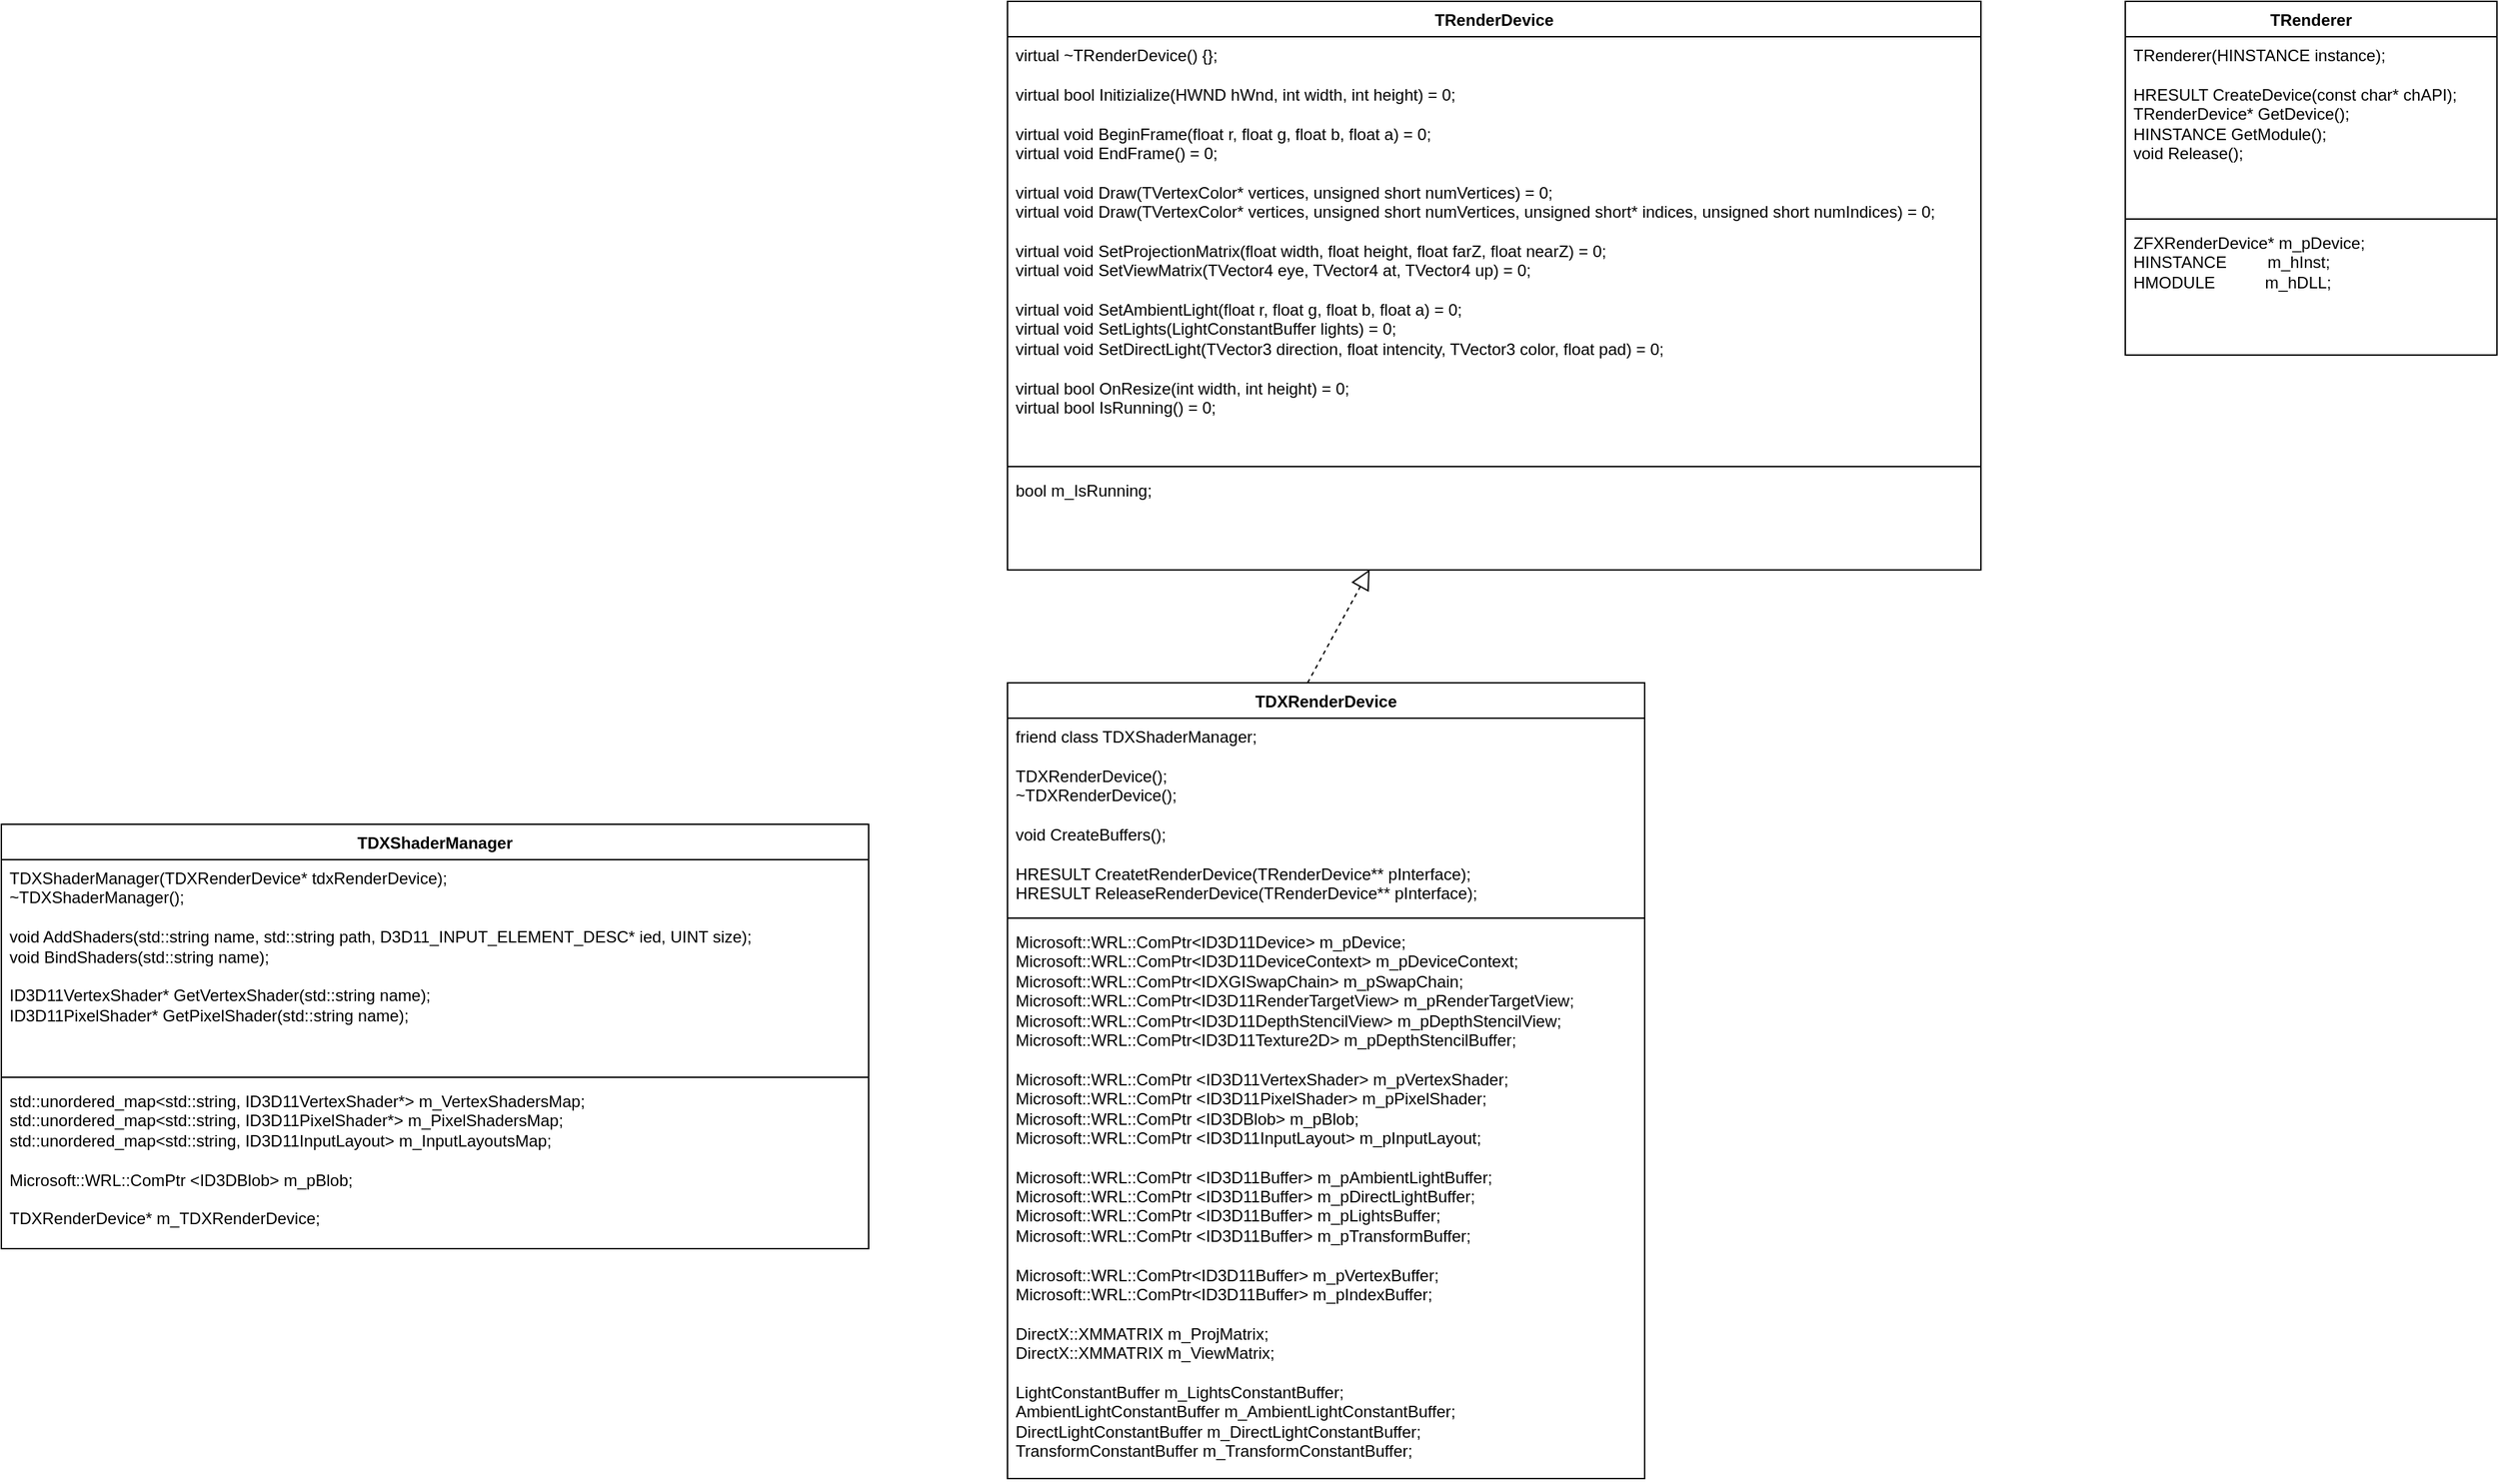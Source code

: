 <mxfile version="24.8.3">
  <diagram name="Страница — 1" id="iS9kPeVT_qTxmNW6HSiJ">
    <mxGraphModel dx="3190" dy="1303" grid="1" gridSize="13" guides="1" tooltips="1" connect="1" arrows="1" fold="1" page="0" pageScale="1" pageWidth="827" pageHeight="1169" background="none" math="0" shadow="0">
      <root>
        <mxCell id="0" />
        <mxCell id="1" parent="0" />
        <mxCell id="LnMvlJYZvyKWMzvUD1xX-2" value="TRenderDevice" style="swimlane;fontStyle=1;align=center;verticalAlign=top;childLayout=stackLayout;horizontal=1;startSize=26;horizontalStack=0;resizeParent=1;resizeParentMax=0;resizeLast=0;collapsible=1;marginBottom=0;whiteSpace=wrap;html=1;" parent="1" vertex="1">
          <mxGeometry x="50" y="71" width="715" height="418" as="geometry" />
        </mxCell>
        <mxCell id="LnMvlJYZvyKWMzvUD1xX-3" value="&lt;div&gt;virtual ~TRenderDevice() {};&lt;br&gt;&lt;/div&gt;&lt;div&gt;&lt;br&gt;&lt;/div&gt;&lt;div&gt;virtual bool Initizialize(HWND hWnd, int width, int height) = 0;&lt;/div&gt;&lt;div&gt;&lt;br&gt;&lt;/div&gt;&lt;div&gt;virtual void BeginFrame(float r, float g, float b, float a) = 0;&lt;/div&gt;&lt;div&gt;virtual void EndFrame() = 0;&lt;/div&gt;&lt;div&gt;&lt;br&gt;&lt;/div&gt;&lt;div&gt;virtual void Draw(TVertexColor* vertices, unsigned short numVertices) = 0;&lt;br&gt;&lt;/div&gt;&lt;div&gt;virtual void Draw(TVertexColor* vertices, unsigned short numVertices, unsigned short* indices, unsigned short numIndices) = 0;&lt;br&gt;&lt;/div&gt;&lt;div&gt;&lt;br&gt;&lt;/div&gt;&lt;div&gt;virtual void SetProjectionMatrix(float width, float height, float farZ, float nearZ) = 0;&lt;/div&gt;&lt;div&gt;virtual void SetViewMatrix(TVector4 eye, TVector4 at, TVector4 up) = 0;&lt;br&gt;&lt;/div&gt;&lt;div&gt;&lt;br&gt;&lt;/div&gt;&lt;div&gt;virtual void SetAmbientLight(float r, float g, float b, float a) = 0;&lt;/div&gt;&lt;div&gt;virtual void SetLights(LightConstantBuffer lights) = 0;&lt;/div&gt;&lt;div&gt;virtual void SetDirectLight(TVector3 direction, float intencity, TVector3 color, float pad) = 0;&lt;br&gt;&lt;/div&gt;&lt;div&gt;&lt;br&gt;&lt;/div&gt;&lt;div&gt;virtual bool OnResize(int width, int height) = 0;&lt;/div&gt;&lt;div&gt;virtual bool IsRunning() = 0;&lt;br&gt;&lt;/div&gt;" style="text;strokeColor=none;fillColor=none;align=left;verticalAlign=top;spacingLeft=4;spacingRight=4;overflow=hidden;rotatable=0;points=[[0,0.5],[1,0.5]];portConstraint=eastwest;whiteSpace=wrap;html=1;" parent="LnMvlJYZvyKWMzvUD1xX-2" vertex="1">
          <mxGeometry y="26" width="715" height="312" as="geometry" />
        </mxCell>
        <mxCell id="LnMvlJYZvyKWMzvUD1xX-4" value="" style="line;strokeWidth=1;fillColor=none;align=left;verticalAlign=middle;spacingTop=-1;spacingLeft=3;spacingRight=3;rotatable=0;labelPosition=right;points=[];portConstraint=eastwest;strokeColor=inherit;" parent="LnMvlJYZvyKWMzvUD1xX-2" vertex="1">
          <mxGeometry y="338" width="715" height="8" as="geometry" />
        </mxCell>
        <mxCell id="LnMvlJYZvyKWMzvUD1xX-5" value="&lt;div&gt;bool m_IsRunning;&lt;br&gt;&lt;/div&gt;" style="text;strokeColor=none;fillColor=none;align=left;verticalAlign=top;spacingLeft=4;spacingRight=4;overflow=hidden;rotatable=0;points=[[0,0.5],[1,0.5]];portConstraint=eastwest;whiteSpace=wrap;html=1;" parent="LnMvlJYZvyKWMzvUD1xX-2" vertex="1">
          <mxGeometry y="346" width="715" height="72" as="geometry" />
        </mxCell>
        <mxCell id="LnMvlJYZvyKWMzvUD1xX-13" value="" style="endArrow=block;dashed=1;endFill=0;endSize=12;html=1;rounded=0;entryX=0.372;entryY=0.997;entryDx=0;entryDy=0;entryPerimeter=0;exitX=0.471;exitY=0;exitDx=0;exitDy=0;exitPerimeter=0;" parent="1" source="cNzNoUKR5_ti7T2eS_Fg-1" target="LnMvlJYZvyKWMzvUD1xX-5" edge="1">
          <mxGeometry width="160" relative="1" as="geometry">
            <mxPoint x="319" y="529" as="sourcePoint" />
            <mxPoint x="500" y="320" as="targetPoint" />
          </mxGeometry>
        </mxCell>
        <mxCell id="cNzNoUKR5_ti7T2eS_Fg-1" value="TDXRenderDevice" style="swimlane;fontStyle=1;align=center;verticalAlign=top;childLayout=stackLayout;horizontal=1;startSize=26;horizontalStack=0;resizeParent=1;resizeParentMax=0;resizeLast=0;collapsible=1;marginBottom=0;whiteSpace=wrap;html=1;" parent="1" vertex="1">
          <mxGeometry x="50" y="572" width="468" height="585" as="geometry" />
        </mxCell>
        <mxCell id="cNzNoUKR5_ti7T2eS_Fg-2" value="&lt;div&gt;friend class TDXShaderManager;&lt;br&gt;&lt;/div&gt;&lt;div&gt;&lt;br&gt;&lt;/div&gt;&lt;div&gt;TDXRenderDevice();&lt;/div&gt;&lt;div&gt;~TDXRenderDevice();&lt;/div&gt;&lt;div&gt;&lt;br&gt;&lt;/div&gt;&lt;div&gt;void CreateBuffers();&lt;br&gt;&lt;/div&gt;&lt;div&gt;&lt;br&gt;&lt;/div&gt;&lt;div&gt;HRESULT CreatetRenderDevice(TRenderDevice** pInterface);&amp;nbsp;&amp;nbsp;&amp;nbsp;&amp;nbsp;&lt;/div&gt;&lt;div&gt;HRESULT ReleaseRenderDevice(TRenderDevice** pInterface);&lt;br&gt;&lt;br&gt;&lt;/div&gt;" style="text;strokeColor=none;fillColor=none;align=left;verticalAlign=top;spacingLeft=4;spacingRight=4;overflow=hidden;rotatable=0;points=[[0,0.5],[1,0.5]];portConstraint=eastwest;whiteSpace=wrap;html=1;" parent="cNzNoUKR5_ti7T2eS_Fg-1" vertex="1">
          <mxGeometry y="26" width="468" height="143" as="geometry" />
        </mxCell>
        <mxCell id="cNzNoUKR5_ti7T2eS_Fg-3" value="" style="line;strokeWidth=1;fillColor=none;align=left;verticalAlign=middle;spacingTop=-1;spacingLeft=3;spacingRight=3;rotatable=0;labelPosition=right;points=[];portConstraint=eastwest;strokeColor=inherit;" parent="cNzNoUKR5_ti7T2eS_Fg-1" vertex="1">
          <mxGeometry y="169" width="468" height="8" as="geometry" />
        </mxCell>
        <mxCell id="cNzNoUKR5_ti7T2eS_Fg-4" value="&lt;div&gt;Microsoft::WRL::ComPtr&amp;lt;ID3D11Device&amp;gt; m_pDevice; Microsoft::WRL::ComPtr&amp;lt;ID3D11DeviceContext&amp;gt; m_pDeviceContext; Microsoft::WRL::ComPtr&amp;lt;IDXGISwapChain&amp;gt; m_pSwapChain; Microsoft::WRL::ComPtr&amp;lt;ID3D11RenderTargetView&amp;gt; m_pRenderTargetView; Microsoft::WRL::ComPtr&amp;lt;ID3D11DepthStencilView&amp;gt; m_pDepthStencilView; Microsoft::WRL::ComPtr&amp;lt;ID3D11Texture2D&amp;gt; m_pDepthStencilBuffer;&lt;/div&gt;&lt;div&gt;&lt;br&gt;&lt;/div&gt;&lt;div&gt;Microsoft::WRL::ComPtr &amp;lt;ID3D11VertexShader&amp;gt; m_pVertexShader;&lt;br&gt;Microsoft::WRL::ComPtr &amp;lt;ID3D11PixelShader&amp;gt; m_pPixelShader;&lt;br&gt;Microsoft::WRL::ComPtr &amp;lt;ID3DBlob&amp;gt; m_pBlob;&lt;br&gt;Microsoft::WRL::ComPtr &amp;lt;ID3D11InputLayout&amp;gt; m_pInputLayout;&lt;br&gt;&lt;/div&gt;&lt;div&gt;&lt;br&gt;&lt;/div&gt;&lt;div&gt;Microsoft::WRL::ComPtr &amp;lt;ID3D11Buffer&amp;gt; m_pAmbientLightBuffer;&lt;/div&gt;&lt;div&gt;Microsoft::WRL::ComPtr &amp;lt;ID3D11Buffer&amp;gt; m_pDirectLightBuffer;&lt;br&gt;&lt;/div&gt;&lt;div&gt;Microsoft::WRL::ComPtr &amp;lt;ID3D11Buffer&amp;gt; m_pLightsBuffer;&lt;br&gt;&lt;/div&gt;&lt;div&gt;Microsoft::WRL::ComPtr &amp;lt;ID3D11Buffer&amp;gt; m_pTransformBuffer;&lt;br&gt;&lt;br&gt;Microsoft::WRL::ComPtr&amp;lt;ID3D11Buffer&amp;gt; m_pVertexBuffer;&lt;br&gt;Microsoft::WRL::ComPtr&amp;lt;ID3D11Buffer&amp;gt; m_pIndexBuffer;&lt;br&gt;&lt;/div&gt;&lt;div&gt;&lt;br&gt;&lt;/div&gt;&lt;div&gt;DirectX::XMMATRIX m_ProjMatrix;&lt;br&gt;DirectX::XMMATRIX m_ViewMatrix;&lt;br&gt;&lt;/div&gt;&lt;div&gt;&lt;br&gt;&lt;/div&gt;&lt;div&gt;LightConstantBuffer m_LightsConstantBuffer;&lt;br&gt;AmbientLightConstantBuffer m_AmbientLightConstantBuffer;&lt;/div&gt;&lt;div&gt;DirectLightConstantBuffer m_DirectLightConstantBuffer;&lt;br&gt;TransformConstantBuffer m_TransformConstantBuffer;&lt;/div&gt;" style="text;strokeColor=none;fillColor=none;align=left;verticalAlign=top;spacingLeft=4;spacingRight=4;overflow=hidden;rotatable=0;points=[[0,0.5],[1,0.5]];portConstraint=eastwest;whiteSpace=wrap;html=1;" parent="cNzNoUKR5_ti7T2eS_Fg-1" vertex="1">
          <mxGeometry y="177" width="468" height="408" as="geometry" />
        </mxCell>
        <mxCell id="cNzNoUKR5_ti7T2eS_Fg-5" value="TRenderer" style="swimlane;fontStyle=1;align=center;verticalAlign=top;childLayout=stackLayout;horizontal=1;startSize=26;horizontalStack=0;resizeParent=1;resizeParentMax=0;resizeLast=0;collapsible=1;marginBottom=0;whiteSpace=wrap;html=1;" parent="1" vertex="1">
          <mxGeometry x="871" y="71" width="273" height="260" as="geometry" />
        </mxCell>
        <mxCell id="cNzNoUKR5_ti7T2eS_Fg-6" value="&lt;div&gt;TRenderer(HINSTANCE instance);&lt;/div&gt;&lt;div&gt;&lt;br&gt;&lt;/div&gt;&lt;div&gt;HRESULT CreateDevice(const char* chAPI);&lt;/div&gt;&lt;div&gt;TRenderDevice* GetDevice();&lt;/div&gt;&lt;div&gt;HINSTANCE GetModule();&lt;/div&gt;&lt;div&gt;void Release();&lt;br&gt;&lt;/div&gt;" style="text;strokeColor=none;fillColor=none;align=left;verticalAlign=top;spacingLeft=4;spacingRight=4;overflow=hidden;rotatable=0;points=[[0,0.5],[1,0.5]];portConstraint=eastwest;whiteSpace=wrap;html=1;" parent="cNzNoUKR5_ti7T2eS_Fg-5" vertex="1">
          <mxGeometry y="26" width="273" height="130" as="geometry" />
        </mxCell>
        <mxCell id="cNzNoUKR5_ti7T2eS_Fg-7" value="" style="line;strokeWidth=1;fillColor=none;align=left;verticalAlign=middle;spacingTop=-1;spacingLeft=3;spacingRight=3;rotatable=0;labelPosition=right;points=[];portConstraint=eastwest;strokeColor=inherit;" parent="cNzNoUKR5_ti7T2eS_Fg-5" vertex="1">
          <mxGeometry y="156" width="273" height="8" as="geometry" />
        </mxCell>
        <mxCell id="cNzNoUKR5_ti7T2eS_Fg-8" value="ZFXRenderDevice* m_pDevice;&lt;br&gt;HINSTANCE&amp;nbsp;&amp;nbsp;&amp;nbsp;&amp;nbsp;&amp;nbsp;&amp;nbsp;&amp;nbsp;&amp;nbsp; m_hInst;&lt;br&gt;HMODULE&amp;nbsp;&amp;nbsp;&amp;nbsp;&amp;nbsp;&amp;nbsp;&amp;nbsp;&amp;nbsp;&amp;nbsp;&amp;nbsp;&amp;nbsp; m_hDLL;" style="text;strokeColor=none;fillColor=none;align=left;verticalAlign=top;spacingLeft=4;spacingRight=4;overflow=hidden;rotatable=0;points=[[0,0.5],[1,0.5]];portConstraint=eastwest;whiteSpace=wrap;html=1;" parent="cNzNoUKR5_ti7T2eS_Fg-5" vertex="1">
          <mxGeometry y="164" width="273" height="96" as="geometry" />
        </mxCell>
        <mxCell id="Nmb29etkxSLf_LVVn4ak-1" value="TDXShaderManager" style="swimlane;fontStyle=1;align=center;verticalAlign=top;childLayout=stackLayout;horizontal=1;startSize=26;horizontalStack=0;resizeParent=1;resizeParentMax=0;resizeLast=0;collapsible=1;marginBottom=0;whiteSpace=wrap;html=1;" parent="1" vertex="1">
          <mxGeometry x="-689" y="676" width="637" height="312" as="geometry" />
        </mxCell>
        <mxCell id="Nmb29etkxSLf_LVVn4ak-2" value="&lt;div&gt;TDXShaderManager(TDXRenderDevice* tdxRenderDevice);&lt;/div&gt;&lt;div&gt;~TDXShaderManager();&lt;/div&gt;&lt;div&gt;&lt;br&gt;&lt;/div&gt;&lt;div&gt;void AddShaders(std::string name, std::string path, D3D11_INPUT_ELEMENT_DESC* ied, UINT size);&lt;/div&gt;&lt;div&gt;void BindShaders(std::string name);&lt;br&gt;&lt;/div&gt;&lt;div&gt;&lt;br&gt;&lt;/div&gt;&lt;div&gt;ID3D11VertexShader* GetVertexShader(std::string name);&lt;/div&gt;&lt;div&gt;ID3D11PixelShader* GetPixelShader(std::string name);&lt;/div&gt;" style="text;strokeColor=none;fillColor=none;align=left;verticalAlign=top;spacingLeft=4;spacingRight=4;overflow=hidden;rotatable=0;points=[[0,0.5],[1,0.5]];portConstraint=eastwest;whiteSpace=wrap;html=1;" parent="Nmb29etkxSLf_LVVn4ak-1" vertex="1">
          <mxGeometry y="26" width="637" height="156" as="geometry" />
        </mxCell>
        <mxCell id="Nmb29etkxSLf_LVVn4ak-3" value="" style="line;strokeWidth=1;fillColor=none;align=left;verticalAlign=middle;spacingTop=-1;spacingLeft=3;spacingRight=3;rotatable=0;labelPosition=right;points=[];portConstraint=eastwest;strokeColor=inherit;" parent="Nmb29etkxSLf_LVVn4ak-1" vertex="1">
          <mxGeometry y="182" width="637" height="8" as="geometry" />
        </mxCell>
        <mxCell id="Nmb29etkxSLf_LVVn4ak-4" value="&lt;div&gt;std::unordered_map&amp;lt;std::string, ID3D11VertexShader*&amp;gt; m_VertexShadersMap;&lt;/div&gt;&lt;div&gt;&lt;div&gt;std::unordered_map&amp;lt;std::string, ID3D11PixelShader*&amp;gt; m_PixelShadersMap;&lt;/div&gt;&lt;div&gt;&lt;div&gt;std::unordered_map&amp;lt;std::string, ID3D11InputLayout&amp;gt; m_InputLayoutsMap;&lt;/div&gt;&lt;div&gt;&lt;br&gt;&lt;/div&gt;&lt;div&gt;Microsoft::WRL::ComPtr &amp;lt;ID3DBlob&amp;gt; m_pBlob;&lt;/div&gt;&lt;div&gt;&lt;br&gt;&lt;/div&gt;&lt;div&gt;TDXRenderDevice* m_TDXRenderDevice;&lt;br&gt;&lt;/div&gt;&lt;/div&gt;&lt;/div&gt;" style="text;strokeColor=none;fillColor=none;align=left;verticalAlign=top;spacingLeft=4;spacingRight=4;overflow=hidden;rotatable=0;points=[[0,0.5],[1,0.5]];portConstraint=eastwest;whiteSpace=wrap;html=1;" parent="Nmb29etkxSLf_LVVn4ak-1" vertex="1">
          <mxGeometry y="190" width="637" height="122" as="geometry" />
        </mxCell>
      </root>
    </mxGraphModel>
  </diagram>
</mxfile>
